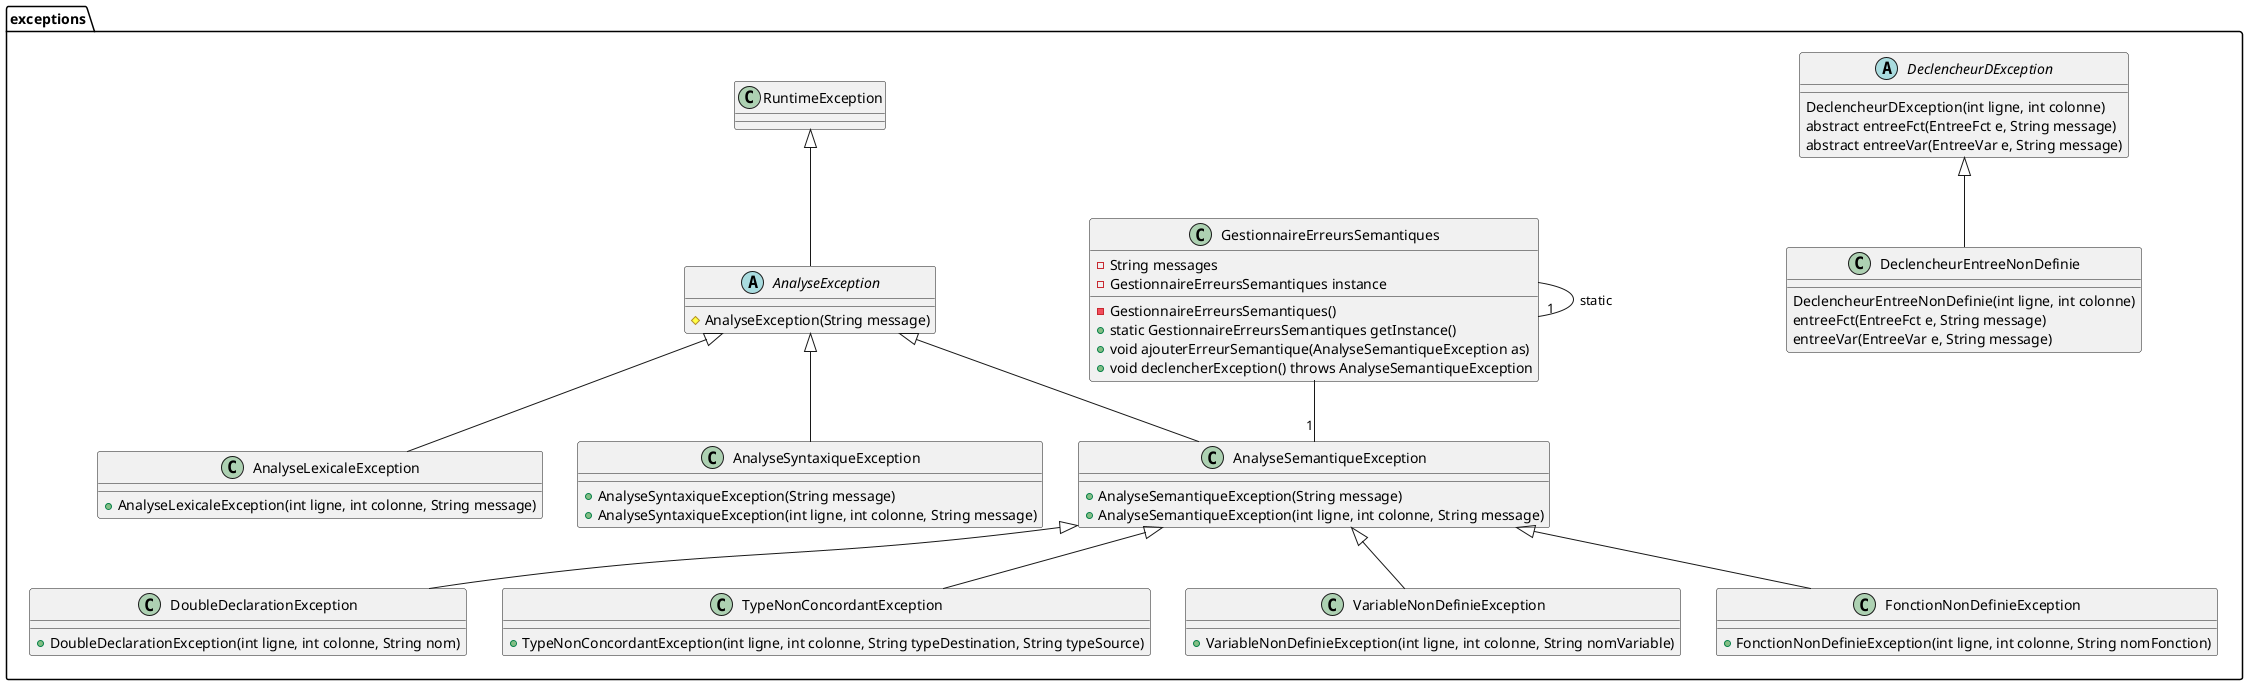 @startuml
package exceptions {
	class GestionnaireErreursSemantiques {
				- String messages
				- GestionnaireErreursSemantiques instance
				- GestionnaireErreursSemantiques()
				+ static GestionnaireErreursSemantiques getInstance()
				+ void ajouterErreurSemantique(AnalyseSemantiqueException as)
				+ void declencherException() throws AnalyseSemantiqueException
			}
			GestionnaireErreursSemantiques --"1" GestionnaireErreursSemantiques : static
			GestionnaireErreursSemantiques --"1" AnalyseSemantiqueException

	abstract class AnalyseException extends RuntimeException {
		# AnalyseException(String message)
	}

	class AnalyseLexicaleException extends AnalyseException {
		+ AnalyseLexicaleException(int ligne, int colonne, String message)
	}

	class AnalyseSyntaxiqueException extends AnalyseException {
		+ AnalyseSyntaxiqueException(String message)
		+ AnalyseSyntaxiqueException(int ligne, int colonne, String message)
	}

	together {
		class AnalyseSemantiqueException extends AnalyseException{
			+ AnalyseSemantiqueException(String message)
			+ AnalyseSemantiqueException(int ligne, int colonne, String message)
		}

		class DoubleDeclarationException extends AnalyseSemantiqueException {
			+ DoubleDeclarationException(int ligne, int colonne, String nom)
		}

		class TypeNonConcordantException extends AnalyseSemantiqueException {
			+ TypeNonConcordantException(int ligne, int colonne, String typeDestination, String typeSource)
		}

		class VariableNonDefinieException extends AnalyseSemantiqueException {
			+ VariableNonDefinieException(int ligne, int colonne, String nomVariable)
		}

		class FonctionNonDefinieException extends AnalyseSemantiqueException {
			+ FonctionNonDefinieException(int ligne, int colonne, String nomFonction)
		}
	}
	together {
		abstract DeclencheurDException {
			DeclencheurDException(int ligne, int colonne)
			abstract entreeFct(EntreeFct e, String message)
			abstract entreeVar(EntreeVar e, String message)
		}

		class DeclencheurEntreeNonDefinie extends DeclencheurDException {
			DeclencheurEntreeNonDefinie(int ligne, int colonne)
			entreeFct(EntreeFct e, String message)
			entreeVar(EntreeVar e, String message)
		}
	}
}
@enduml